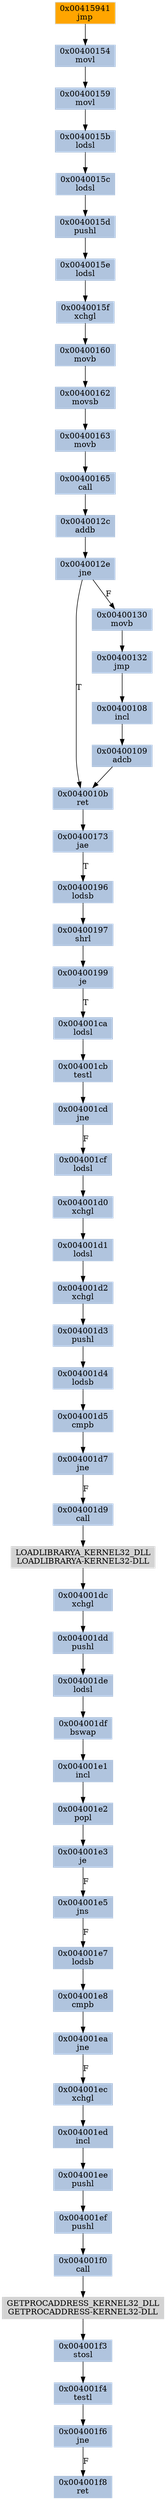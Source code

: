 strict digraph G {
	graph [bgcolor=transparent,
		name=G
	];
	node [color=lightsteelblue,
		fillcolor=lightsteelblue,
		shape=rectangle,
		style=filled
	];
	"0x004001e3"	[label="0x004001e3
je"];
	"0x004001e5"	[label="0x004001e5
jns"];
	"0x004001e3" -> "0x004001e5"	[color="#000000",
		label=F];
	"0x0040015f"	[label="0x0040015f
xchgl"];
	"0x00400160"	[label="0x00400160
movb"];
	"0x0040015f" -> "0x00400160"	[color="#000000"];
	"0x004001f8"	[label="0x004001f8
ret"];
	"0x004001d5"	[label="0x004001d5
cmpb"];
	"0x004001d7"	[label="0x004001d7
jne"];
	"0x004001d5" -> "0x004001d7"	[color="#000000"];
	"0x00400197"	[label="0x00400197
shrl"];
	"0x00400199"	[label="0x00400199
je"];
	"0x00400197" -> "0x00400199"	[color="#000000"];
	"0x004001f6"	[label="0x004001f6
jne"];
	"0x004001f6" -> "0x004001f8"	[color="#000000",
		label=F];
	"0x004001f3"	[label="0x004001f3
stosl"];
	"0x004001f4"	[label="0x004001f4
testl"];
	"0x004001f3" -> "0x004001f4"	[color="#000000"];
	"0x004001f4" -> "0x004001f6"	[color="#000000"];
	"0x00400196"	[label="0x00400196
lodsb"];
	"0x00400196" -> "0x00400197"	[color="#000000"];
	"0x00400108"	[label="0x00400108
incl"];
	"0x00400109"	[label="0x00400109
adcb"];
	"0x00400108" -> "0x00400109"	[color="#000000"];
	"0x00400132"	[label="0x00400132
jmp"];
	"0x00400132" -> "0x00400108"	[color="#000000"];
	"0x0040015b"	[label="0x0040015b
lodsl"];
	"0x0040015c"	[label="0x0040015c
lodsl"];
	"0x0040015b" -> "0x0040015c"	[color="#000000"];
	"0x004001df"	[label="0x004001df
bswap"];
	"0x004001e1"	[label="0x004001e1
incl"];
	"0x004001df" -> "0x004001e1"	[color="#000000"];
	"0x004001d3"	[label="0x004001d3
pushl"];
	"0x004001d4"	[label="0x004001d4
lodsb"];
	"0x004001d3" -> "0x004001d4"	[color="#000000"];
	"0x004001cb"	[label="0x004001cb
testl"];
	"0x004001cd"	[label="0x004001cd
jne"];
	"0x004001cb" -> "0x004001cd"	[color="#000000"];
	"0x004001ca"	[label="0x004001ca
lodsl"];
	"0x004001ca" -> "0x004001cb"	[color="#000000"];
	"0x004001ef"	[label="0x004001ef
pushl"];
	"0x004001f0"	[label="0x004001f0
call"];
	"0x004001ef" -> "0x004001f0"	[color="#000000"];
	"0x0040015d"	[label="0x0040015d
pushl"];
	"0x0040015c" -> "0x0040015d"	[color="#000000"];
	"0x004001d4" -> "0x004001d5"	[color="#000000"];
	GETPROCADDRESS_KERNEL32_DLL	[color=lightgrey,
		fillcolor=lightgrey,
		label="GETPROCADDRESS_KERNEL32_DLL
GETPROCADDRESS-KERNEL32-DLL"];
	GETPROCADDRESS_KERNEL32_DLL -> "0x004001f3"	[color="#000000"];
	"0x004001f0" -> GETPROCADDRESS_KERNEL32_DLL	[color="#000000"];
	"0x004001ed"	[label="0x004001ed
incl"];
	"0x004001ee"	[label="0x004001ee
pushl"];
	"0x004001ed" -> "0x004001ee"	[color="#000000"];
	LOADLIBRARYA_KERNEL32_DLL	[color=lightgrey,
		fillcolor=lightgrey,
		label="LOADLIBRARYA_KERNEL32_DLL
LOADLIBRARYA-KERNEL32-DLL"];
	"0x004001dc"	[label="0x004001dc
xchgl"];
	LOADLIBRARYA_KERNEL32_DLL -> "0x004001dc"	[color="#000000"];
	"0x004001d2"	[label="0x004001d2
xchgl"];
	"0x004001d2" -> "0x004001d3"	[color="#000000"];
	"0x004001ec"	[label="0x004001ec
xchgl"];
	"0x004001ec" -> "0x004001ed"	[color="#000000"];
	"0x004001d9"	[label="0x004001d9
call"];
	"0x004001d7" -> "0x004001d9"	[color="#000000",
		label=F];
	"0x00400159"	[label="0x00400159
movl"];
	"0x00400159" -> "0x0040015b"	[color="#000000"];
	"0x0040010b"	[label="0x0040010b
ret"];
	"0x00400173"	[label="0x00400173
jae"];
	"0x0040010b" -> "0x00400173"	[color="#000000"];
	"0x004001dd"	[label="0x004001dd
pushl"];
	"0x004001dc" -> "0x004001dd"	[color="#000000"];
	"0x004001d0"	[label="0x004001d0
xchgl"];
	"0x004001d1"	[label="0x004001d1
lodsl"];
	"0x004001d0" -> "0x004001d1"	[color="#000000"];
	"0x0040012e"	[label="0x0040012e
jne"];
	"0x0040012e" -> "0x0040010b"	[color="#000000",
		label=T];
	"0x00400130"	[label="0x00400130
movb"];
	"0x0040012e" -> "0x00400130"	[color="#000000",
		label=F];
	"0x00415941"	[color=lightgrey,
		fillcolor=orange,
		label="0x00415941
jmp"];
	"0x00400154"	[label="0x00400154
movl"];
	"0x00415941" -> "0x00400154"	[color="#000000"];
	"0x004001e7"	[label="0x004001e7
lodsb"];
	"0x004001e8"	[label="0x004001e8
cmpb"];
	"0x004001e7" -> "0x004001e8"	[color="#000000"];
	"0x004001cf"	[label="0x004001cf
lodsl"];
	"0x004001cd" -> "0x004001cf"	[color="#000000",
		label=F];
	"0x004001de"	[label="0x004001de
lodsl"];
	"0x004001dd" -> "0x004001de"	[color="#000000"];
	"0x004001e5" -> "0x004001e7"	[color="#000000",
		label=F];
	"0x004001d1" -> "0x004001d2"	[color="#000000"];
	"0x00400162"	[label="0x00400162
movsb"];
	"0x00400163"	[label="0x00400163
movb"];
	"0x00400162" -> "0x00400163"	[color="#000000"];
	"0x004001cf" -> "0x004001d0"	[color="#000000"];
	"0x004001ea"	[label="0x004001ea
jne"];
	"0x004001ea" -> "0x004001ec"	[color="#000000",
		label=F];
	"0x00400165"	[label="0x00400165
call"];
	"0x00400163" -> "0x00400165"	[color="#000000"];
	"0x004001de" -> "0x004001df"	[color="#000000"];
	"0x0040012c"	[label="0x0040012c
addb"];
	"0x00400165" -> "0x0040012c"	[color="#000000"];
	"0x0040015e"	[label="0x0040015e
lodsl"];
	"0x0040015e" -> "0x0040015f"	[color="#000000"];
	"0x00400160" -> "0x00400162"	[color="#000000"];
	"0x0040012c" -> "0x0040012e"	[color="#000000"];
	"0x004001d9" -> LOADLIBRARYA_KERNEL32_DLL	[color="#000000"];
	"0x0040015d" -> "0x0040015e"	[color="#000000"];
	"0x00400109" -> "0x0040010b"	[color="#000000"];
	"0x00400130" -> "0x00400132"	[color="#000000"];
	"0x004001e2"	[label="0x004001e2
popl"];
	"0x004001e1" -> "0x004001e2"	[color="#000000"];
	"0x00400154" -> "0x00400159"	[color="#000000"];
	"0x004001ee" -> "0x004001ef"	[color="#000000"];
	"0x004001e8" -> "0x004001ea"	[color="#000000"];
	"0x004001e2" -> "0x004001e3"	[color="#000000"];
	"0x00400199" -> "0x004001ca"	[color="#000000",
		label=T];
	"0x00400173" -> "0x00400196"	[color="#000000",
		label=T];
}
